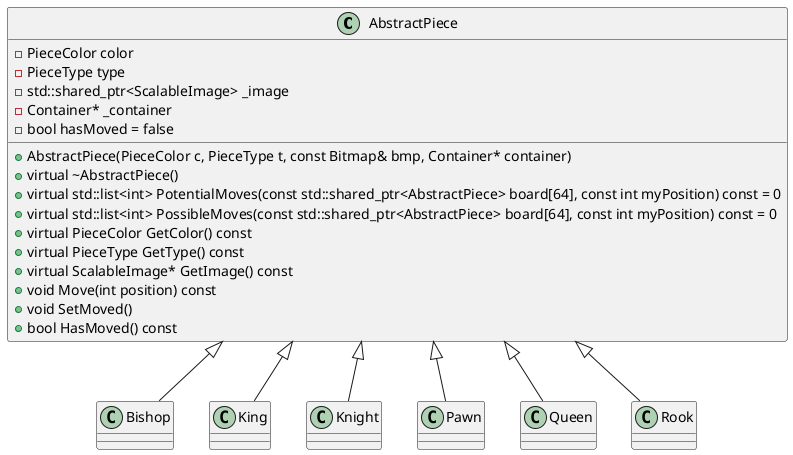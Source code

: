 @startuml PiecesClassDiagram

class AbstractPiece {
    - PieceColor color
    - PieceType type
    - std::shared_ptr<ScalableImage> _image
    - Container* _container
    - bool hasMoved = false
    + AbstractPiece(PieceColor c, PieceType t, const Bitmap& bmp, Container* container)
    + virtual ~AbstractPiece()
    + virtual std::list<int> PotentialMoves(const std::shared_ptr<AbstractPiece> board[64], const int myPosition) const = 0
    + virtual std::list<int> PossibleMoves(const std::shared_ptr<AbstractPiece> board[64], const int myPosition) const = 0
    + virtual PieceColor GetColor() const
    + virtual PieceType GetType() const
    + virtual ScalableImage* GetImage() const
    + void Move(int position) const
    + void SetMoved()
    + bool HasMoved() const
}

AbstractPiece <|-- Bishop
AbstractPiece <|-- King
AbstractPiece <|-- Knight
AbstractPiece <|-- Pawn
AbstractPiece <|-- Queen
AbstractPiece <|-- Rook

@enduml